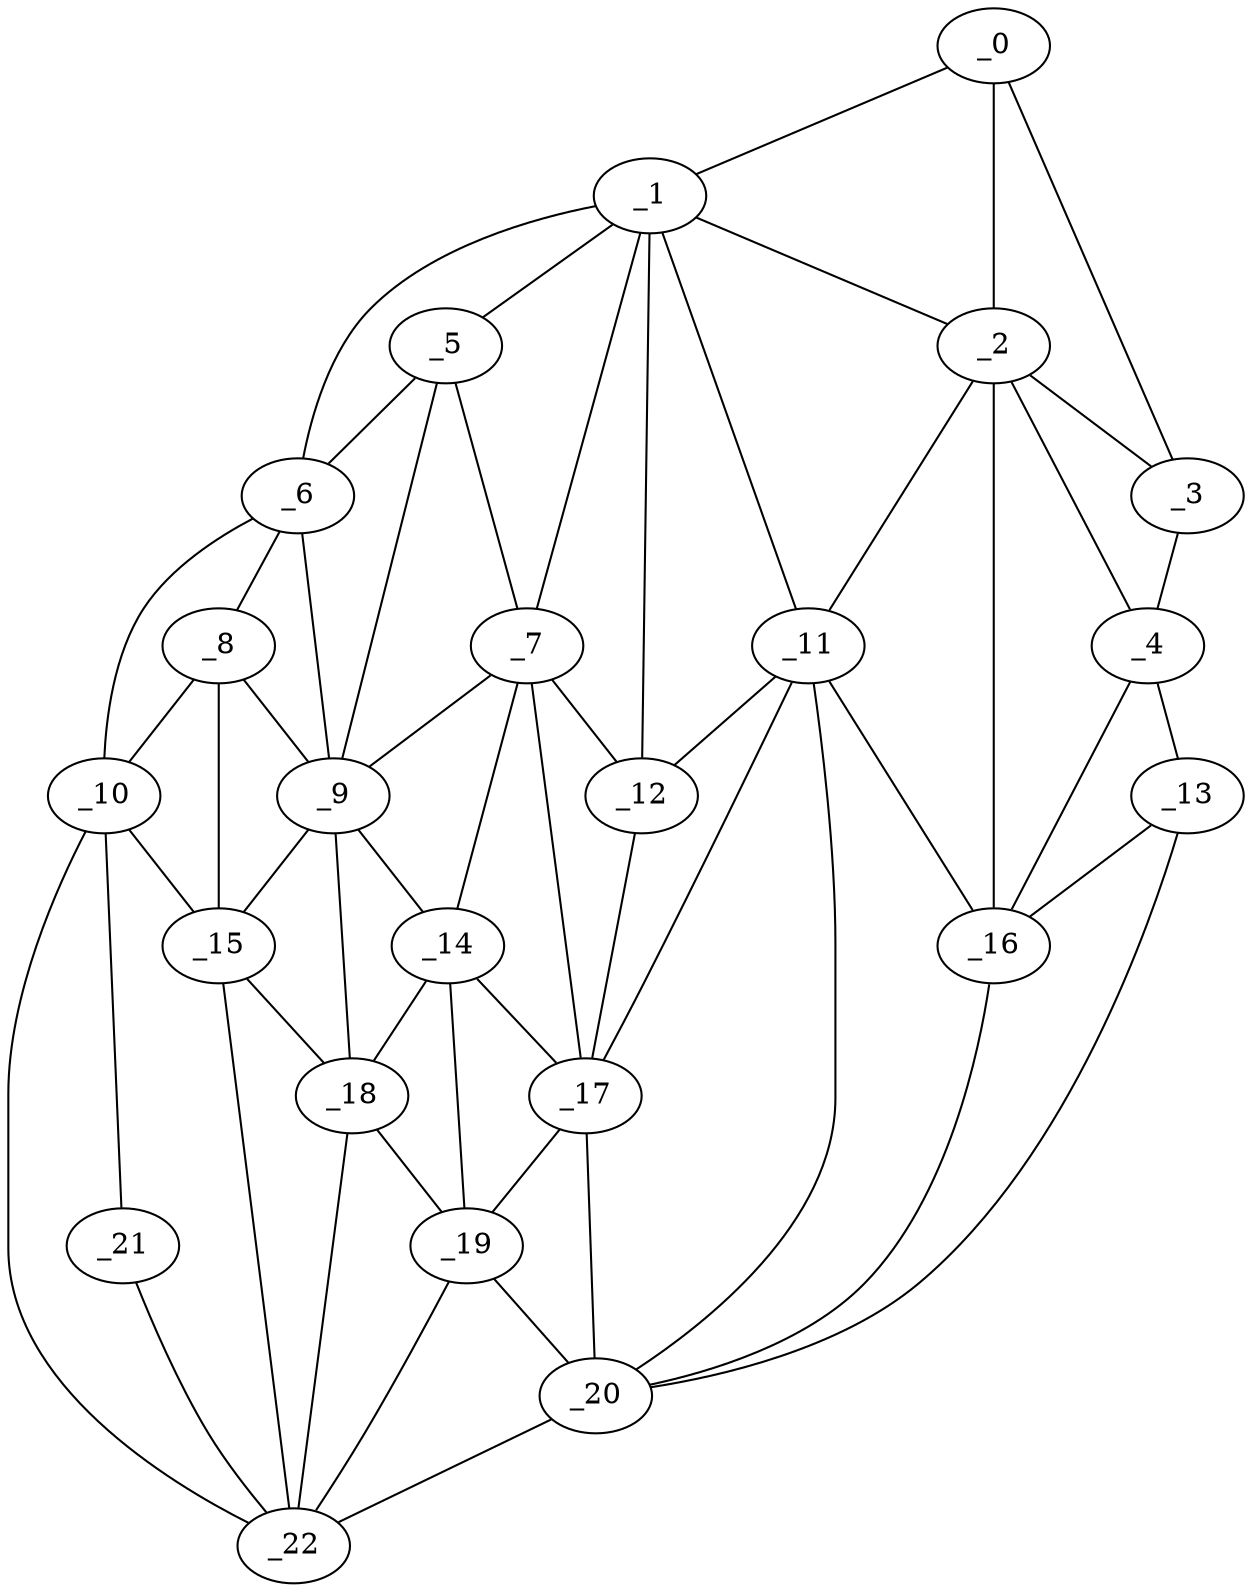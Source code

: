 graph "obj61__330.gxl" {
	_0	 [x=39,
		y=41];
	_1	 [x=39,
		y=48];
	_0 -- _1	 [valence=1];
	_2	 [x=44,
		y=33];
	_0 -- _2	 [valence=2];
	_3	 [x=48,
		y=7];
	_0 -- _3	 [valence=1];
	_1 -- _2	 [valence=2];
	_5	 [x=61,
		y=87];
	_1 -- _5	 [valence=2];
	_6	 [x=61,
		y=96];
	_1 -- _6	 [valence=1];
	_7	 [x=68,
		y=82];
	_1 -- _7	 [valence=2];
	_11	 [x=76,
		y=56];
	_1 -- _11	 [valence=1];
	_12	 [x=76,
		y=64];
	_1 -- _12	 [valence=1];
	_2 -- _3	 [valence=2];
	_4	 [x=56,
		y=4];
	_2 -- _4	 [valence=2];
	_2 -- _11	 [valence=2];
	_16	 [x=82,
		y=31];
	_2 -- _16	 [valence=2];
	_3 -- _4	 [valence=1];
	_13	 [x=77,
		y=6];
	_4 -- _13	 [valence=1];
	_4 -- _16	 [valence=2];
	_5 -- _6	 [valence=2];
	_5 -- _7	 [valence=1];
	_9	 [x=72,
		y=98];
	_5 -- _9	 [valence=1];
	_8	 [x=71,
		y=105];
	_6 -- _8	 [valence=1];
	_6 -- _9	 [valence=2];
	_10	 [x=75,
		y=117];
	_6 -- _10	 [valence=1];
	_7 -- _9	 [valence=2];
	_7 -- _12	 [valence=2];
	_14	 [x=77,
		y=86];
	_7 -- _14	 [valence=1];
	_17	 [x=83,
		y=70];
	_7 -- _17	 [valence=2];
	_8 -- _9	 [valence=2];
	_8 -- _10	 [valence=2];
	_15	 [x=81,
		y=104];
	_8 -- _15	 [valence=1];
	_9 -- _14	 [valence=2];
	_9 -- _15	 [valence=2];
	_18	 [x=87,
		y=91];
	_9 -- _18	 [valence=2];
	_10 -- _15	 [valence=2];
	_21	 [x=89,
		y=119];
	_10 -- _21	 [valence=1];
	_22	 [x=90,
		y=110];
	_10 -- _22	 [valence=1];
	_11 -- _12	 [valence=2];
	_11 -- _16	 [valence=1];
	_11 -- _17	 [valence=2];
	_20	 [x=89,
		y=38];
	_11 -- _20	 [valence=2];
	_12 -- _17	 [valence=1];
	_13 -- _16	 [valence=2];
	_13 -- _20	 [valence=1];
	_14 -- _17	 [valence=2];
	_14 -- _18	 [valence=2];
	_19	 [x=88,
		y=82];
	_14 -- _19	 [valence=2];
	_15 -- _18	 [valence=2];
	_15 -- _22	 [valence=2];
	_16 -- _20	 [valence=2];
	_17 -- _19	 [valence=1];
	_17 -- _20	 [valence=2];
	_18 -- _19	 [valence=1];
	_18 -- _22	 [valence=2];
	_19 -- _20	 [valence=1];
	_19 -- _22	 [valence=2];
	_20 -- _22	 [valence=1];
	_21 -- _22	 [valence=1];
}
